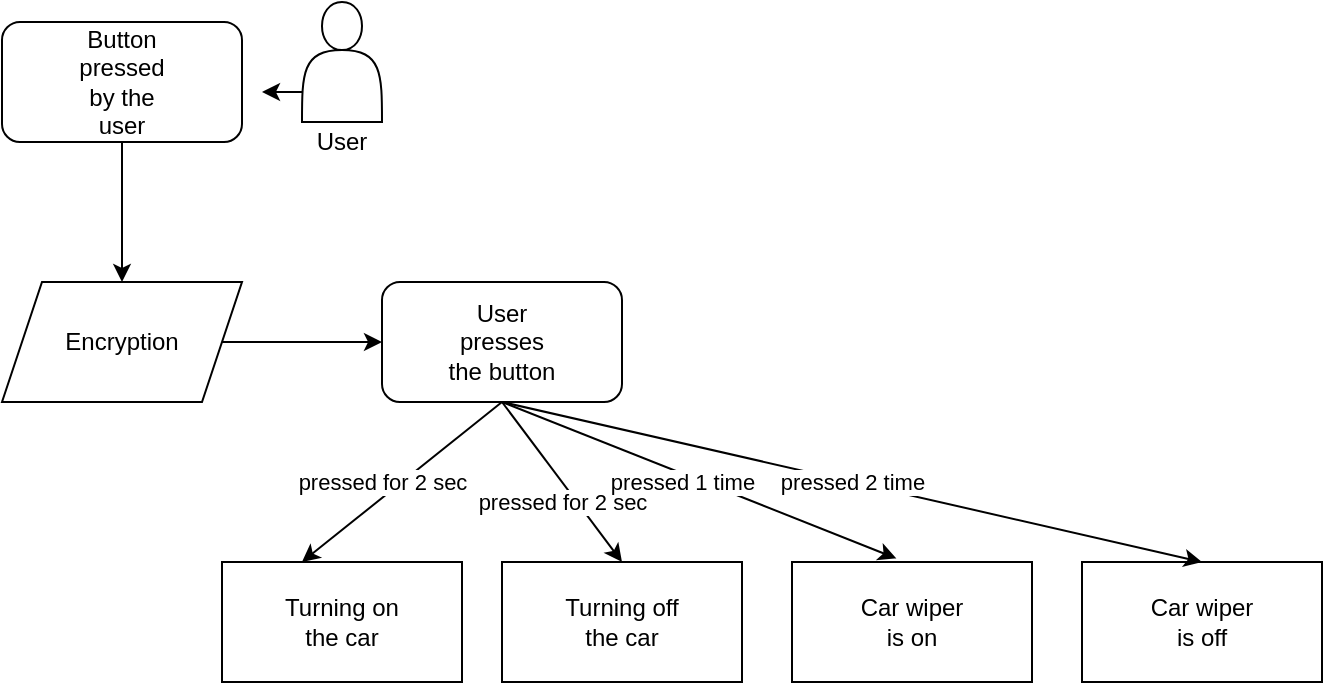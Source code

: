 <mxfile version="18.0.3" type="github">
  <diagram id="mbZUVHMORuAX3jMkqm5G" name="Page-1">
    <mxGraphModel dx="1038" dy="521" grid="1" gridSize="10" guides="1" tooltips="1" connect="1" arrows="1" fold="1" page="1" pageScale="1" pageWidth="850" pageHeight="1100" math="0" shadow="0">
      <root>
        <mxCell id="0" />
        <mxCell id="1" parent="0" />
        <mxCell id="xz04PWpVj7SljGGeMdjO-31" style="edgeStyle=orthogonalEdgeStyle;rounded=0;orthogonalLoop=1;jettySize=auto;html=1;exitX=0;exitY=0.75;exitDx=0;exitDy=0;" edge="1" parent="1" source="xz04PWpVj7SljGGeMdjO-2">
          <mxGeometry relative="1" as="geometry">
            <mxPoint x="160" y="75" as="targetPoint" />
          </mxGeometry>
        </mxCell>
        <mxCell id="xz04PWpVj7SljGGeMdjO-2" value="" style="shape=actor;whiteSpace=wrap;html=1;" vertex="1" parent="1">
          <mxGeometry x="180" y="30" width="40" height="60" as="geometry" />
        </mxCell>
        <mxCell id="xz04PWpVj7SljGGeMdjO-27" style="edgeStyle=orthogonalEdgeStyle;rounded=0;orthogonalLoop=1;jettySize=auto;html=1;exitX=0.5;exitY=1;exitDx=0;exitDy=0;entryX=0.5;entryY=0;entryDx=0;entryDy=0;" edge="1" parent="1" source="xz04PWpVj7SljGGeMdjO-3" target="xz04PWpVj7SljGGeMdjO-4">
          <mxGeometry relative="1" as="geometry" />
        </mxCell>
        <mxCell id="xz04PWpVj7SljGGeMdjO-3" value="" style="rounded=1;whiteSpace=wrap;html=1;" vertex="1" parent="1">
          <mxGeometry x="30" y="40" width="120" height="60" as="geometry" />
        </mxCell>
        <mxCell id="xz04PWpVj7SljGGeMdjO-28" style="edgeStyle=orthogonalEdgeStyle;rounded=0;orthogonalLoop=1;jettySize=auto;html=1;exitX=1;exitY=0.5;exitDx=0;exitDy=0;entryX=0;entryY=0.5;entryDx=0;entryDy=0;" edge="1" parent="1" source="xz04PWpVj7SljGGeMdjO-4" target="xz04PWpVj7SljGGeMdjO-5">
          <mxGeometry relative="1" as="geometry" />
        </mxCell>
        <mxCell id="xz04PWpVj7SljGGeMdjO-4" value="" style="shape=parallelogram;perimeter=parallelogramPerimeter;whiteSpace=wrap;html=1;fixedSize=1;" vertex="1" parent="1">
          <mxGeometry x="30" y="170" width="120" height="60" as="geometry" />
        </mxCell>
        <mxCell id="xz04PWpVj7SljGGeMdjO-5" value="" style="rounded=1;whiteSpace=wrap;html=1;" vertex="1" parent="1">
          <mxGeometry x="220" y="170" width="120" height="60" as="geometry" />
        </mxCell>
        <mxCell id="xz04PWpVj7SljGGeMdjO-6" value="" style="rounded=0;whiteSpace=wrap;html=1;" vertex="1" parent="1">
          <mxGeometry x="140" y="310" width="120" height="60" as="geometry" />
        </mxCell>
        <mxCell id="xz04PWpVj7SljGGeMdjO-7" value="" style="rounded=0;whiteSpace=wrap;html=1;" vertex="1" parent="1">
          <mxGeometry x="280" y="310" width="120" height="60" as="geometry" />
        </mxCell>
        <mxCell id="xz04PWpVj7SljGGeMdjO-8" value="" style="rounded=0;whiteSpace=wrap;html=1;" vertex="1" parent="1">
          <mxGeometry x="425" y="310" width="120" height="60" as="geometry" />
        </mxCell>
        <mxCell id="xz04PWpVj7SljGGeMdjO-9" value="" style="rounded=0;whiteSpace=wrap;html=1;" vertex="1" parent="1">
          <mxGeometry x="570" y="310" width="120" height="60" as="geometry" />
        </mxCell>
        <mxCell id="xz04PWpVj7SljGGeMdjO-11" value="" style="endArrow=classic;html=1;rounded=0;exitX=0.5;exitY=1;exitDx=0;exitDy=0;entryX=0.333;entryY=0;entryDx=0;entryDy=0;entryPerimeter=0;" edge="1" parent="1" source="xz04PWpVj7SljGGeMdjO-5" target="xz04PWpVj7SljGGeMdjO-6">
          <mxGeometry relative="1" as="geometry">
            <mxPoint x="190" y="260" as="sourcePoint" />
            <mxPoint x="290" y="260" as="targetPoint" />
          </mxGeometry>
        </mxCell>
        <mxCell id="xz04PWpVj7SljGGeMdjO-12" value="pressed for 2 sec" style="edgeLabel;resizable=0;html=1;align=center;verticalAlign=middle;" connectable="0" vertex="1" parent="xz04PWpVj7SljGGeMdjO-11">
          <mxGeometry relative="1" as="geometry">
            <mxPoint x="-10" as="offset" />
          </mxGeometry>
        </mxCell>
        <mxCell id="xz04PWpVj7SljGGeMdjO-13" value="" style="endArrow=classic;html=1;rounded=0;exitX=0.5;exitY=1;exitDx=0;exitDy=0;entryX=0.5;entryY=0;entryDx=0;entryDy=0;" edge="1" parent="1" source="xz04PWpVj7SljGGeMdjO-5" target="xz04PWpVj7SljGGeMdjO-7">
          <mxGeometry relative="1" as="geometry">
            <mxPoint x="270" y="270" as="sourcePoint" />
            <mxPoint x="370" y="270" as="targetPoint" />
          </mxGeometry>
        </mxCell>
        <mxCell id="xz04PWpVj7SljGGeMdjO-14" value="pressed for 2 sec" style="edgeLabel;resizable=0;html=1;align=center;verticalAlign=middle;" connectable="0" vertex="1" parent="xz04PWpVj7SljGGeMdjO-13">
          <mxGeometry relative="1" as="geometry">
            <mxPoint y="10" as="offset" />
          </mxGeometry>
        </mxCell>
        <mxCell id="xz04PWpVj7SljGGeMdjO-15" value="" style="endArrow=classic;html=1;rounded=0;exitX=0.5;exitY=1;exitDx=0;exitDy=0;entryX=0.435;entryY=-0.03;entryDx=0;entryDy=0;entryPerimeter=0;" edge="1" parent="1" source="xz04PWpVj7SljGGeMdjO-5" target="xz04PWpVj7SljGGeMdjO-8">
          <mxGeometry relative="1" as="geometry">
            <mxPoint x="350" y="260" as="sourcePoint" />
            <mxPoint x="450" y="260" as="targetPoint" />
          </mxGeometry>
        </mxCell>
        <mxCell id="xz04PWpVj7SljGGeMdjO-16" value="pressed 1 time" style="edgeLabel;resizable=0;html=1;align=center;verticalAlign=middle;" connectable="0" vertex="1" parent="xz04PWpVj7SljGGeMdjO-15">
          <mxGeometry relative="1" as="geometry">
            <mxPoint x="-9" y="1" as="offset" />
          </mxGeometry>
        </mxCell>
        <mxCell id="xz04PWpVj7SljGGeMdjO-17" value="" style="endArrow=classic;html=1;rounded=0;entryX=0.5;entryY=0;entryDx=0;entryDy=0;" edge="1" parent="1" target="xz04PWpVj7SljGGeMdjO-9">
          <mxGeometry relative="1" as="geometry">
            <mxPoint x="280" y="230" as="sourcePoint" />
            <mxPoint x="510" y="250" as="targetPoint" />
          </mxGeometry>
        </mxCell>
        <mxCell id="xz04PWpVj7SljGGeMdjO-18" value="pressed 2 time" style="edgeLabel;resizable=0;html=1;align=center;verticalAlign=middle;" connectable="0" vertex="1" parent="xz04PWpVj7SljGGeMdjO-17">
          <mxGeometry relative="1" as="geometry" />
        </mxCell>
        <mxCell id="xz04PWpVj7SljGGeMdjO-19" value="User" style="text;html=1;strokeColor=none;fillColor=none;align=center;verticalAlign=middle;whiteSpace=wrap;rounded=0;" vertex="1" parent="1">
          <mxGeometry x="175" y="90" width="50" height="20" as="geometry" />
        </mxCell>
        <mxCell id="xz04PWpVj7SljGGeMdjO-20" value="Button pressed by the user" style="text;html=1;strokeColor=none;fillColor=none;align=center;verticalAlign=middle;whiteSpace=wrap;rounded=0;" vertex="1" parent="1">
          <mxGeometry x="60" y="55" width="60" height="30" as="geometry" />
        </mxCell>
        <mxCell id="xz04PWpVj7SljGGeMdjO-21" value="Encryption" style="text;html=1;strokeColor=none;fillColor=none;align=center;verticalAlign=middle;whiteSpace=wrap;rounded=0;" vertex="1" parent="1">
          <mxGeometry x="60" y="185" width="60" height="30" as="geometry" />
        </mxCell>
        <mxCell id="xz04PWpVj7SljGGeMdjO-22" value="User presses the button" style="text;html=1;strokeColor=none;fillColor=none;align=center;verticalAlign=middle;whiteSpace=wrap;rounded=0;" vertex="1" parent="1">
          <mxGeometry x="250" y="185" width="60" height="30" as="geometry" />
        </mxCell>
        <mxCell id="xz04PWpVj7SljGGeMdjO-23" value="Turning on the car" style="text;html=1;strokeColor=none;fillColor=none;align=center;verticalAlign=middle;whiteSpace=wrap;rounded=0;" vertex="1" parent="1">
          <mxGeometry x="170" y="325" width="60" height="30" as="geometry" />
        </mxCell>
        <mxCell id="xz04PWpVj7SljGGeMdjO-24" value="Turning off the car" style="text;html=1;strokeColor=none;fillColor=none;align=center;verticalAlign=middle;whiteSpace=wrap;rounded=0;" vertex="1" parent="1">
          <mxGeometry x="310" y="325" width="60" height="30" as="geometry" />
        </mxCell>
        <mxCell id="xz04PWpVj7SljGGeMdjO-25" value="Car wiper is on" style="text;html=1;strokeColor=none;fillColor=none;align=center;verticalAlign=middle;whiteSpace=wrap;rounded=0;" vertex="1" parent="1">
          <mxGeometry x="455" y="325" width="60" height="30" as="geometry" />
        </mxCell>
        <mxCell id="xz04PWpVj7SljGGeMdjO-26" value="Car wiper is off" style="text;html=1;strokeColor=none;fillColor=none;align=center;verticalAlign=middle;whiteSpace=wrap;rounded=0;" vertex="1" parent="1">
          <mxGeometry x="600" y="325" width="60" height="30" as="geometry" />
        </mxCell>
      </root>
    </mxGraphModel>
  </diagram>
</mxfile>
